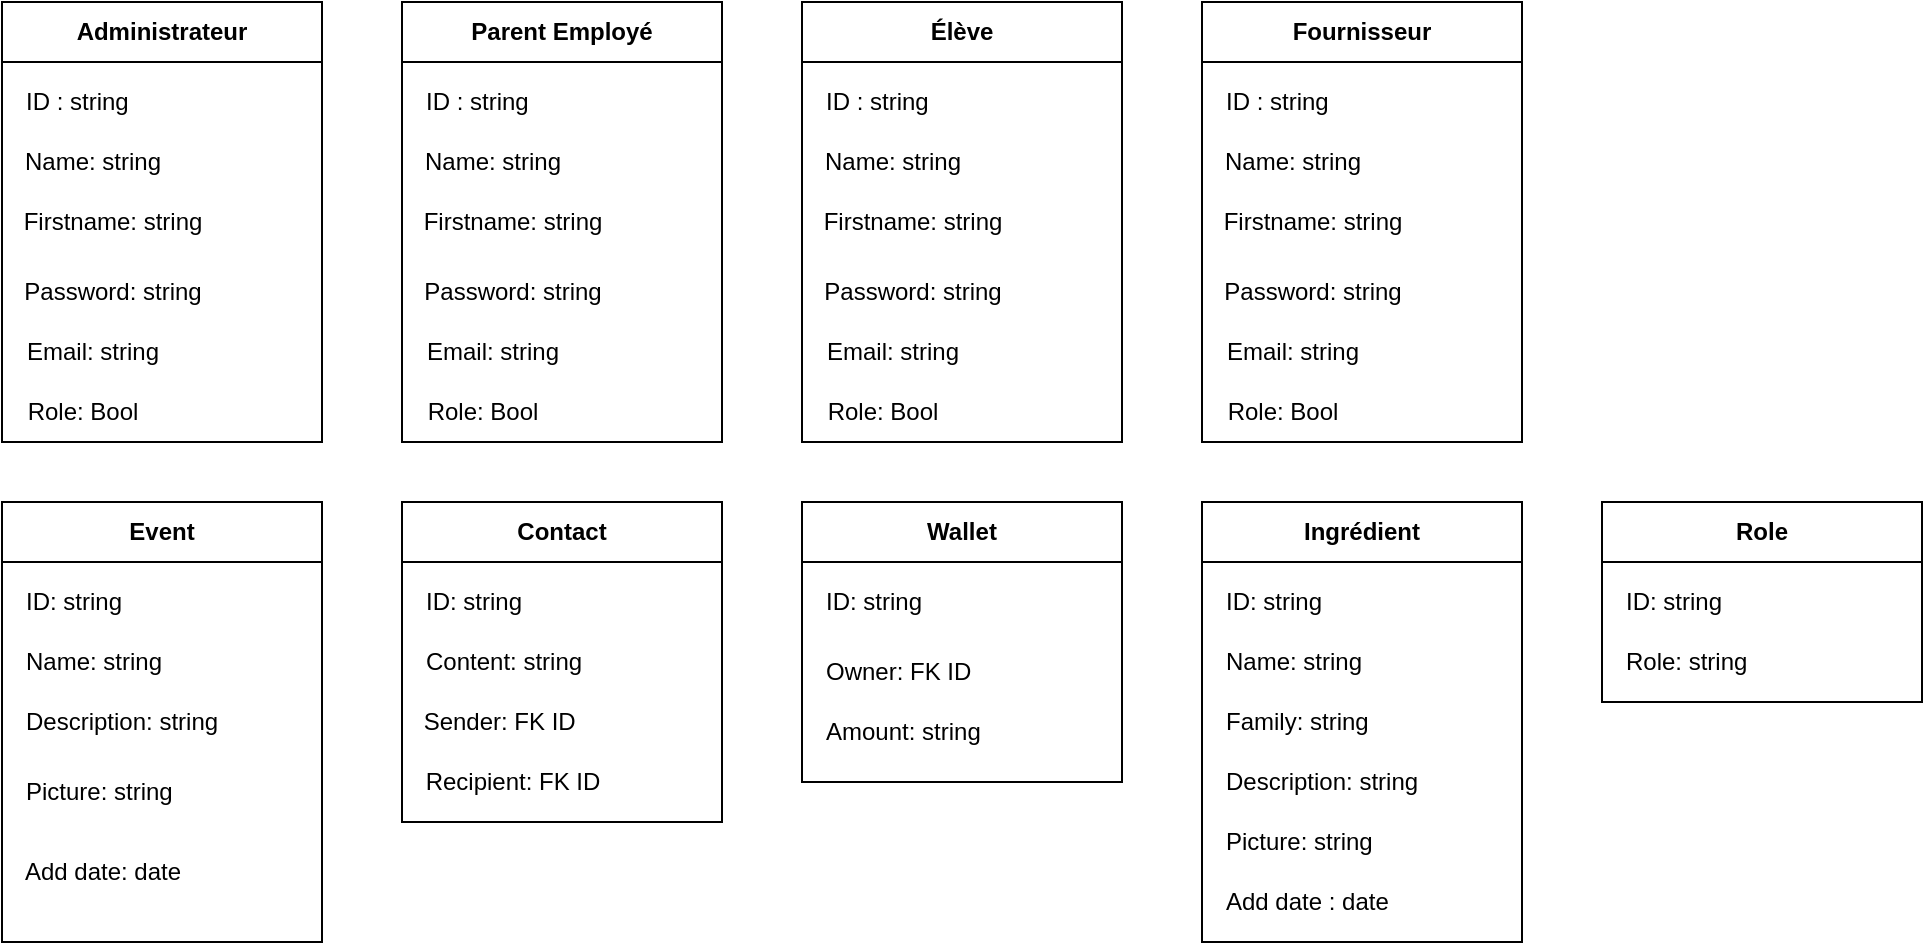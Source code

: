 <mxfile>
    <diagram id="zCQ8nOouyu2ieMCMeRLU" name="Page-1">
        <mxGraphModel dx="1244" dy="719" grid="1" gridSize="10" guides="1" tooltips="1" connect="1" arrows="1" fold="1" page="1" pageScale="1" pageWidth="2339" pageHeight="3300" math="0" shadow="0">
            <root>
                <mxCell id="0"/>
                <mxCell id="1" parent="0"/>
                <mxCell id="3" value="Administrateur" style="swimlane;whiteSpace=wrap;html=1;shadow=0;fillColor=default;align=center;verticalAlign=middle;startSize=30;" vertex="1" parent="1">
                    <mxGeometry x="40" y="30" width="160" height="220" as="geometry"/>
                </mxCell>
                <mxCell id="5" value="Name: string" style="text;html=1;align=center;verticalAlign=middle;resizable=0;points=[];autosize=1;strokeColor=none;fillColor=none;" vertex="1" parent="3">
                    <mxGeometry y="65" width="90" height="30" as="geometry"/>
                </mxCell>
                <mxCell id="6" value="Firstname: string" style="text;html=1;align=center;verticalAlign=middle;resizable=0;points=[];autosize=1;strokeColor=none;fillColor=none;" vertex="1" parent="3">
                    <mxGeometry y="95" width="110" height="30" as="geometry"/>
                </mxCell>
                <mxCell id="7" value="Password: string" style="text;html=1;align=center;verticalAlign=middle;resizable=0;points=[];autosize=1;strokeColor=none;fillColor=none;" vertex="1" parent="3">
                    <mxGeometry y="130" width="110" height="30" as="geometry"/>
                </mxCell>
                <mxCell id="8" value="Email: string" style="text;html=1;align=center;verticalAlign=middle;resizable=0;points=[];autosize=1;strokeColor=none;fillColor=none;" vertex="1" parent="3">
                    <mxGeometry y="160" width="90" height="30" as="geometry"/>
                </mxCell>
                <mxCell id="9" value="Role: Bool" style="text;html=1;align=center;verticalAlign=middle;resizable=0;points=[];autosize=1;strokeColor=none;fillColor=none;" vertex="1" parent="3">
                    <mxGeometry y="190" width="80" height="30" as="geometry"/>
                </mxCell>
                <mxCell id="4" value="ID : string" style="text;html=1;align=left;verticalAlign=middle;resizable=0;points=[];autosize=1;strokeColor=none;fillColor=none;" vertex="1" parent="1">
                    <mxGeometry x="50" y="65" width="70" height="30" as="geometry"/>
                </mxCell>
                <mxCell id="17" value="Parent Employé" style="swimlane;whiteSpace=wrap;html=1;shadow=0;fillColor=default;align=center;verticalAlign=middle;startSize=30;" vertex="1" parent="1">
                    <mxGeometry x="240" y="30" width="160" height="220" as="geometry"/>
                </mxCell>
                <mxCell id="18" value="Name: string" style="text;html=1;align=center;verticalAlign=middle;resizable=0;points=[];autosize=1;strokeColor=none;fillColor=none;" vertex="1" parent="17">
                    <mxGeometry y="65" width="90" height="30" as="geometry"/>
                </mxCell>
                <mxCell id="19" value="Firstname: string" style="text;html=1;align=center;verticalAlign=middle;resizable=0;points=[];autosize=1;strokeColor=none;fillColor=none;" vertex="1" parent="17">
                    <mxGeometry y="95" width="110" height="30" as="geometry"/>
                </mxCell>
                <mxCell id="20" value="Password: string" style="text;html=1;align=center;verticalAlign=middle;resizable=0;points=[];autosize=1;strokeColor=none;fillColor=none;" vertex="1" parent="17">
                    <mxGeometry y="130" width="110" height="30" as="geometry"/>
                </mxCell>
                <mxCell id="21" value="Email: string" style="text;html=1;align=center;verticalAlign=middle;resizable=0;points=[];autosize=1;strokeColor=none;fillColor=none;" vertex="1" parent="17">
                    <mxGeometry y="160" width="90" height="30" as="geometry"/>
                </mxCell>
                <mxCell id="22" value="Role: Bool" style="text;html=1;align=center;verticalAlign=middle;resizable=0;points=[];autosize=1;strokeColor=none;fillColor=none;" vertex="1" parent="17">
                    <mxGeometry y="190" width="80" height="30" as="geometry"/>
                </mxCell>
                <mxCell id="23" value="ID : string" style="text;html=1;align=left;verticalAlign=middle;resizable=0;points=[];autosize=1;strokeColor=none;fillColor=none;" vertex="1" parent="17">
                    <mxGeometry x="10" y="35" width="70" height="30" as="geometry"/>
                </mxCell>
                <mxCell id="24" value="Élève" style="swimlane;whiteSpace=wrap;html=1;shadow=0;fillColor=default;align=center;verticalAlign=middle;startSize=30;" vertex="1" parent="1">
                    <mxGeometry x="440" y="30" width="160" height="220" as="geometry"/>
                </mxCell>
                <mxCell id="25" value="Name: string" style="text;html=1;align=center;verticalAlign=middle;resizable=0;points=[];autosize=1;strokeColor=none;fillColor=none;" vertex="1" parent="24">
                    <mxGeometry y="65" width="90" height="30" as="geometry"/>
                </mxCell>
                <mxCell id="26" value="Firstname: string" style="text;html=1;align=center;verticalAlign=middle;resizable=0;points=[];autosize=1;strokeColor=none;fillColor=none;" vertex="1" parent="24">
                    <mxGeometry y="95" width="110" height="30" as="geometry"/>
                </mxCell>
                <mxCell id="27" value="Password: string" style="text;html=1;align=center;verticalAlign=middle;resizable=0;points=[];autosize=1;strokeColor=none;fillColor=none;" vertex="1" parent="24">
                    <mxGeometry y="130" width="110" height="30" as="geometry"/>
                </mxCell>
                <mxCell id="28" value="Email: string" style="text;html=1;align=center;verticalAlign=middle;resizable=0;points=[];autosize=1;strokeColor=none;fillColor=none;" vertex="1" parent="24">
                    <mxGeometry y="160" width="90" height="30" as="geometry"/>
                </mxCell>
                <mxCell id="29" value="Role: Bool" style="text;html=1;align=center;verticalAlign=middle;resizable=0;points=[];autosize=1;strokeColor=none;fillColor=none;" vertex="1" parent="24">
                    <mxGeometry y="190" width="80" height="30" as="geometry"/>
                </mxCell>
                <mxCell id="30" value="ID : string" style="text;html=1;align=left;verticalAlign=middle;resizable=0;points=[];autosize=1;strokeColor=none;fillColor=none;" vertex="1" parent="24">
                    <mxGeometry x="10" y="35" width="70" height="30" as="geometry"/>
                </mxCell>
                <mxCell id="31" value="Ingrédient" style="swimlane;whiteSpace=wrap;html=1;shadow=0;fillColor=default;align=center;verticalAlign=middle;startSize=30;" vertex="1" parent="1">
                    <mxGeometry x="640" y="280" width="160" height="220" as="geometry"/>
                </mxCell>
                <mxCell id="32" value="Name: string" style="text;html=1;align=left;verticalAlign=middle;resizable=0;points=[];autosize=1;strokeColor=none;fillColor=none;" vertex="1" parent="31">
                    <mxGeometry x="10" y="65" width="90" height="30" as="geometry"/>
                </mxCell>
                <mxCell id="37" value="ID: string" style="text;html=1;align=left;verticalAlign=middle;resizable=0;points=[];autosize=1;strokeColor=none;fillColor=none;" vertex="1" parent="31">
                    <mxGeometry x="10" y="35" width="70" height="30" as="geometry"/>
                </mxCell>
                <mxCell id="38" value="Family: string" style="text;html=1;align=left;verticalAlign=middle;resizable=0;points=[];autosize=1;strokeColor=none;fillColor=none;" vertex="1" parent="31">
                    <mxGeometry x="10" y="95" width="90" height="30" as="geometry"/>
                </mxCell>
                <mxCell id="39" value="Description: string" style="text;html=1;align=left;verticalAlign=middle;resizable=0;points=[];autosize=1;strokeColor=none;fillColor=none;" vertex="1" parent="31">
                    <mxGeometry x="10" y="125" width="120" height="30" as="geometry"/>
                </mxCell>
                <mxCell id="45" value="Add date : date" style="text;html=1;align=left;verticalAlign=middle;resizable=0;points=[];autosize=1;strokeColor=none;fillColor=none;" vertex="1" parent="31">
                    <mxGeometry x="10" y="185" width="100" height="30" as="geometry"/>
                </mxCell>
                <mxCell id="48" value="Picture: string" style="text;html=1;align=left;verticalAlign=middle;resizable=0;points=[];autosize=1;strokeColor=none;fillColor=none;" vertex="1" parent="31">
                    <mxGeometry x="10" y="155" width="100" height="30" as="geometry"/>
                </mxCell>
                <mxCell id="40" value="Event" style="swimlane;whiteSpace=wrap;html=1;shadow=0;fillColor=default;align=center;verticalAlign=middle;startSize=30;" vertex="1" parent="1">
                    <mxGeometry x="40" y="280" width="160" height="220" as="geometry"/>
                </mxCell>
                <mxCell id="41" value="Name: string" style="text;html=1;align=left;verticalAlign=middle;resizable=0;points=[];autosize=1;strokeColor=none;fillColor=none;" vertex="1" parent="40">
                    <mxGeometry x="10" y="65" width="90" height="30" as="geometry"/>
                </mxCell>
                <mxCell id="42" value="ID: string" style="text;html=1;align=left;verticalAlign=middle;resizable=0;points=[];autosize=1;strokeColor=none;fillColor=none;" vertex="1" parent="40">
                    <mxGeometry x="10" y="35" width="70" height="30" as="geometry"/>
                </mxCell>
                <mxCell id="44" value="Description: string" style="text;html=1;align=left;verticalAlign=middle;resizable=0;points=[];autosize=1;strokeColor=none;fillColor=none;" vertex="1" parent="40">
                    <mxGeometry x="10" y="95" width="120" height="30" as="geometry"/>
                </mxCell>
                <mxCell id="46" value="Add date: date" style="text;html=1;align=center;verticalAlign=middle;resizable=0;points=[];autosize=1;strokeColor=none;fillColor=none;" vertex="1" parent="40">
                    <mxGeometry y="170" width="100" height="30" as="geometry"/>
                </mxCell>
                <mxCell id="47" value="Picture: string" style="text;html=1;align=left;verticalAlign=middle;resizable=0;points=[];autosize=1;strokeColor=none;fillColor=none;" vertex="1" parent="40">
                    <mxGeometry x="10" y="130" width="100" height="30" as="geometry"/>
                </mxCell>
                <mxCell id="50" value="Wallet" style="swimlane;whiteSpace=wrap;html=1;shadow=0;fillColor=default;align=center;verticalAlign=middle;startSize=30;" vertex="1" parent="1">
                    <mxGeometry x="440" y="280" width="160" height="140" as="geometry"/>
                </mxCell>
                <mxCell id="51" value="Owner: FK ID" style="text;html=1;align=left;verticalAlign=middle;resizable=0;points=[];autosize=1;strokeColor=none;fillColor=none;" vertex="1" parent="50">
                    <mxGeometry x="10" y="70" width="100" height="30" as="geometry"/>
                </mxCell>
                <mxCell id="52" value="ID: string" style="text;html=1;align=left;verticalAlign=middle;resizable=0;points=[];autosize=1;strokeColor=none;fillColor=none;" vertex="1" parent="50">
                    <mxGeometry x="10" y="35" width="70" height="30" as="geometry"/>
                </mxCell>
                <mxCell id="56" value="Amount: string" style="text;html=1;align=left;verticalAlign=middle;resizable=0;points=[];autosize=1;strokeColor=none;fillColor=none;" vertex="1" parent="50">
                    <mxGeometry x="10" y="100" width="100" height="30" as="geometry"/>
                </mxCell>
                <mxCell id="57" value="Contact" style="swimlane;whiteSpace=wrap;html=1;shadow=0;fillColor=default;align=center;verticalAlign=middle;startSize=30;" vertex="1" parent="1">
                    <mxGeometry x="240" y="280" width="160" height="160" as="geometry"/>
                </mxCell>
                <mxCell id="58" value="Content: string" style="text;html=1;align=left;verticalAlign=middle;resizable=0;points=[];autosize=1;strokeColor=none;fillColor=none;" vertex="1" parent="57">
                    <mxGeometry x="10" y="65" width="100" height="30" as="geometry"/>
                </mxCell>
                <mxCell id="59" value="ID: string" style="text;html=1;align=left;verticalAlign=middle;resizable=0;points=[];autosize=1;strokeColor=none;fillColor=none;" vertex="1" parent="57">
                    <mxGeometry x="10" y="35" width="70" height="30" as="geometry"/>
                </mxCell>
                <mxCell id="61" value="Sender: FK ID&amp;nbsp;" style="text;html=1;align=center;verticalAlign=middle;resizable=0;points=[];autosize=1;strokeColor=none;fillColor=none;" vertex="1" parent="57">
                    <mxGeometry y="95" width="100" height="30" as="geometry"/>
                </mxCell>
                <mxCell id="62" value="Recipient: FK ID" style="text;html=1;align=center;verticalAlign=middle;resizable=0;points=[];autosize=1;strokeColor=none;fillColor=none;" vertex="1" parent="57">
                    <mxGeometry y="125" width="110" height="30" as="geometry"/>
                </mxCell>
                <mxCell id="63" value="Fournisseur" style="swimlane;whiteSpace=wrap;html=1;shadow=0;fillColor=default;align=center;verticalAlign=middle;startSize=30;" vertex="1" parent="1">
                    <mxGeometry x="640" y="30" width="160" height="220" as="geometry"/>
                </mxCell>
                <mxCell id="64" value="Name: string" style="text;html=1;align=center;verticalAlign=middle;resizable=0;points=[];autosize=1;strokeColor=none;fillColor=none;" vertex="1" parent="63">
                    <mxGeometry y="65" width="90" height="30" as="geometry"/>
                </mxCell>
                <mxCell id="65" value="Firstname: string" style="text;html=1;align=center;verticalAlign=middle;resizable=0;points=[];autosize=1;strokeColor=none;fillColor=none;" vertex="1" parent="63">
                    <mxGeometry y="95" width="110" height="30" as="geometry"/>
                </mxCell>
                <mxCell id="66" value="Password: string" style="text;html=1;align=center;verticalAlign=middle;resizable=0;points=[];autosize=1;strokeColor=none;fillColor=none;" vertex="1" parent="63">
                    <mxGeometry y="130" width="110" height="30" as="geometry"/>
                </mxCell>
                <mxCell id="67" value="Email: string" style="text;html=1;align=center;verticalAlign=middle;resizable=0;points=[];autosize=1;strokeColor=none;fillColor=none;" vertex="1" parent="63">
                    <mxGeometry y="160" width="90" height="30" as="geometry"/>
                </mxCell>
                <mxCell id="68" value="Role: Bool" style="text;html=1;align=center;verticalAlign=middle;resizable=0;points=[];autosize=1;strokeColor=none;fillColor=none;" vertex="1" parent="63">
                    <mxGeometry y="190" width="80" height="30" as="geometry"/>
                </mxCell>
                <mxCell id="69" value="ID : string" style="text;html=1;align=left;verticalAlign=middle;resizable=0;points=[];autosize=1;strokeColor=none;fillColor=none;" vertex="1" parent="63">
                    <mxGeometry x="10" y="35" width="70" height="30" as="geometry"/>
                </mxCell>
                <mxCell id="70" value="Role" style="swimlane;whiteSpace=wrap;html=1;shadow=0;fillColor=default;align=center;verticalAlign=middle;startSize=30;" vertex="1" parent="1">
                    <mxGeometry x="840" y="280" width="160" height="100" as="geometry"/>
                </mxCell>
                <mxCell id="71" value="Role: string" style="text;html=1;align=left;verticalAlign=middle;resizable=0;points=[];autosize=1;strokeColor=none;fillColor=none;" vertex="1" parent="70">
                    <mxGeometry x="10" y="65" width="80" height="30" as="geometry"/>
                </mxCell>
                <mxCell id="72" value="ID: string" style="text;html=1;align=left;verticalAlign=middle;resizable=0;points=[];autosize=1;strokeColor=none;fillColor=none;" vertex="1" parent="70">
                    <mxGeometry x="10" y="35" width="70" height="30" as="geometry"/>
                </mxCell>
            </root>
        </mxGraphModel>
    </diagram>
</mxfile>